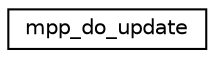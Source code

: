 digraph "Graphical Class Hierarchy"
{
 // INTERACTIVE_SVG=YES
 // LATEX_PDF_SIZE
  edge [fontname="Helvetica",fontsize="10",labelfontname="Helvetica",labelfontsize="10"];
  node [fontname="Helvetica",fontsize="10",shape=record];
  rankdir="LR";
  Node0 [label="mpp_do_update",height=0.2,width=0.4,color="black", fillcolor="white", style="filled",URL="$interfacempp__domains__mod_1_1mpp__do__update.html",tooltip="Private interface used for mpp_update_domains."];
}
